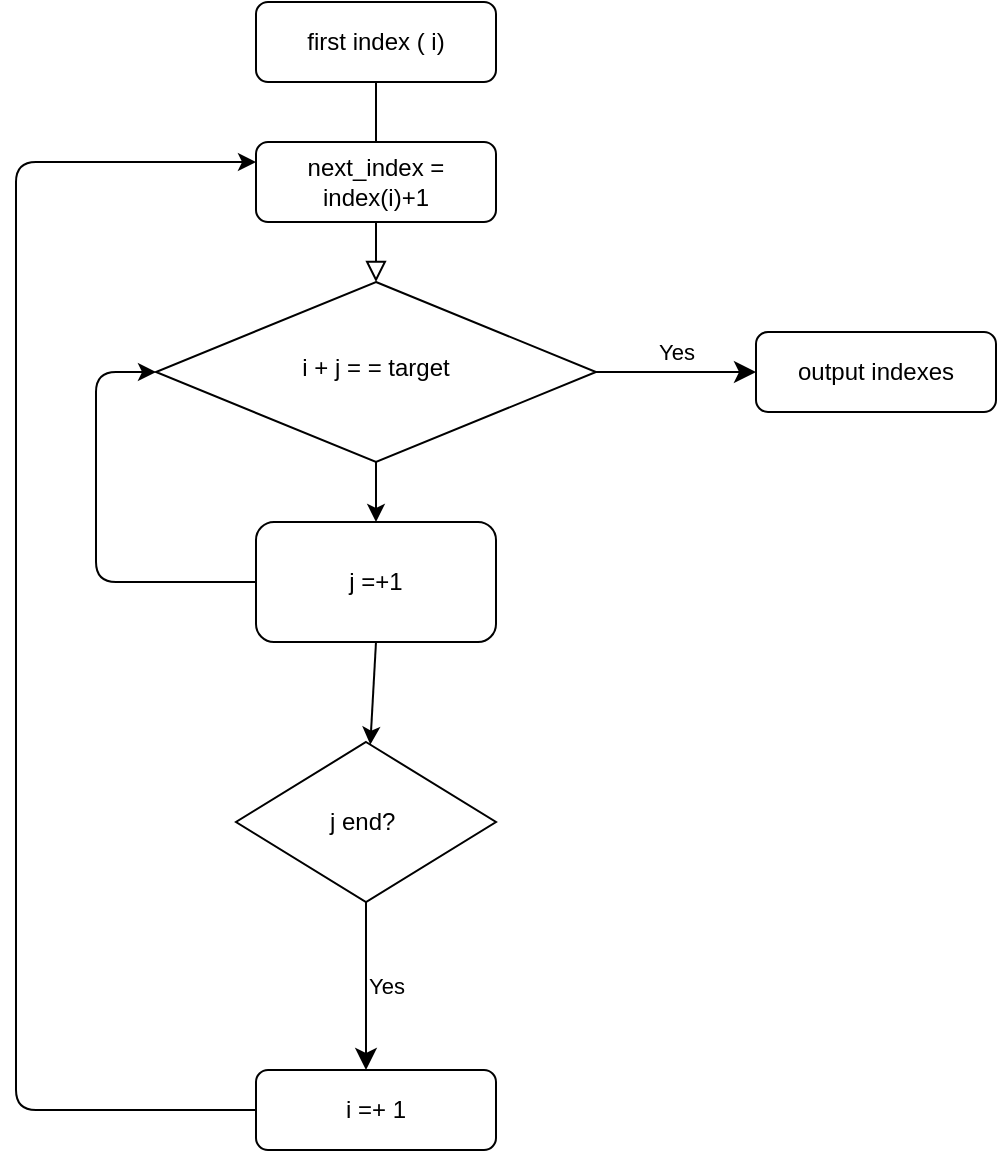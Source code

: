 <mxfile version="12.5.3" type="device"><diagram id="C5RBs43oDa-KdzZeNtuy" name="Page-1"><mxGraphModel dx="603" dy="749" grid="1" gridSize="10" guides="1" tooltips="1" connect="1" arrows="1" fold="1" page="1" pageScale="1" pageWidth="827" pageHeight="1169" math="0" shadow="0"><root><mxCell id="WIyWlLk6GJQsqaUBKTNV-0"/><mxCell id="WIyWlLk6GJQsqaUBKTNV-1" parent="WIyWlLk6GJQsqaUBKTNV-0"/><mxCell id="WIyWlLk6GJQsqaUBKTNV-2" value="" style="rounded=0;html=1;jettySize=auto;orthogonalLoop=1;fontSize=11;endArrow=block;endFill=0;endSize=8;strokeWidth=1;shadow=0;labelBackgroundColor=none;edgeStyle=orthogonalEdgeStyle;" parent="WIyWlLk6GJQsqaUBKTNV-1" source="WIyWlLk6GJQsqaUBKTNV-3" target="WIyWlLk6GJQsqaUBKTNV-6" edge="1"><mxGeometry relative="1" as="geometry"/></mxCell><mxCell id="WIyWlLk6GJQsqaUBKTNV-3" value="first index ( i)" style="rounded=1;whiteSpace=wrap;html=1;fontSize=12;glass=0;strokeWidth=1;shadow=0;" parent="WIyWlLk6GJQsqaUBKTNV-1" vertex="1"><mxGeometry x="160" y="30" width="120" height="40" as="geometry"/></mxCell><UserObject label="Yes" id="WIyWlLk6GJQsqaUBKTNV-5"><mxCell style="edgeStyle=orthogonalEdgeStyle;rounded=1;html=1;jettySize=auto;orthogonalLoop=1;fontSize=11;endArrow=classic;endFill=1;endSize=8;strokeWidth=1;shadow=0;labelBackgroundColor=none;strokeColor=#000000;" parent="WIyWlLk6GJQsqaUBKTNV-1" source="WIyWlLk6GJQsqaUBKTNV-6" target="WIyWlLk6GJQsqaUBKTNV-7" edge="1"><mxGeometry y="10" relative="1" as="geometry"><mxPoint as="offset"/></mxGeometry></mxCell></UserObject><mxCell id="WIyWlLk6GJQsqaUBKTNV-6" value="&lt;span style=&quot;white-space: normal&quot;&gt;i + j = =&amp;nbsp;target&lt;/span&gt;" style="rhombus;whiteSpace=wrap;html=1;shadow=0;fontFamily=Helvetica;fontSize=12;align=center;strokeWidth=1;spacing=6;spacingTop=-4;" parent="WIyWlLk6GJQsqaUBKTNV-1" vertex="1"><mxGeometry x="110" y="170" width="220" height="90" as="geometry"/></mxCell><mxCell id="WIyWlLk6GJQsqaUBKTNV-7" value="output indexes" style="rounded=1;whiteSpace=wrap;html=1;fontSize=12;glass=0;strokeWidth=1;shadow=0;" parent="WIyWlLk6GJQsqaUBKTNV-1" vertex="1"><mxGeometry x="410" y="195" width="120" height="40" as="geometry"/></mxCell><mxCell id="tt0qc6Clw6JXHHeZ7ZaH-0" value="" style="endArrow=classic;html=1;exitX=0;exitY=0.5;exitDx=0;exitDy=0;entryX=0;entryY=0.5;entryDx=0;entryDy=0;" parent="WIyWlLk6GJQsqaUBKTNV-1" source="tt0qc6Clw6JXHHeZ7ZaH-1" target="WIyWlLk6GJQsqaUBKTNV-6" edge="1"><mxGeometry width="50" height="50" relative="1" as="geometry"><mxPoint x="215" y="355" as="sourcePoint"/><mxPoint x="90" y="210" as="targetPoint"/><Array as="points"><mxPoint x="80" y="320"/><mxPoint x="80" y="215"/></Array></mxGeometry></mxCell><mxCell id="tt0qc6Clw6JXHHeZ7ZaH-1" value="j =+1" style="rounded=1;whiteSpace=wrap;html=1;" parent="WIyWlLk6GJQsqaUBKTNV-1" vertex="1"><mxGeometry x="160" y="290" width="120" height="60" as="geometry"/></mxCell><mxCell id="tt0qc6Clw6JXHHeZ7ZaH-5" value="" style="endArrow=classic;html=1;exitX=0.5;exitY=1;exitDx=0;exitDy=0;" parent="WIyWlLk6GJQsqaUBKTNV-1" source="WIyWlLk6GJQsqaUBKTNV-6" edge="1"><mxGeometry width="50" height="50" relative="1" as="geometry"><mxPoint x="140" y="690" as="sourcePoint"/><mxPoint x="220" y="290" as="targetPoint"/></mxGeometry></mxCell><mxCell id="sVxbWnN_G63gsA0yMi9V-2" value="j end?&amp;nbsp;" style="rhombus;whiteSpace=wrap;html=1;" parent="WIyWlLk6GJQsqaUBKTNV-1" vertex="1"><mxGeometry x="150" y="400" width="130" height="80" as="geometry"/></mxCell><UserObject label="Yes" id="sVxbWnN_G63gsA0yMi9V-3"><mxCell style="edgeStyle=orthogonalEdgeStyle;rounded=1;html=1;jettySize=auto;orthogonalLoop=1;fontSize=11;endArrow=classic;endFill=1;endSize=8;strokeWidth=1;shadow=0;labelBackgroundColor=none;strokeColor=#000000;exitX=0.5;exitY=1;exitDx=0;exitDy=0;" parent="WIyWlLk6GJQsqaUBKTNV-1" source="sVxbWnN_G63gsA0yMi9V-2" target="sVxbWnN_G63gsA0yMi9V-4" edge="1"><mxGeometry y="10" relative="1" as="geometry"><mxPoint as="offset"/><mxPoint x="290" y="440" as="sourcePoint"/><Array as="points"><mxPoint x="215" y="520"/><mxPoint x="215" y="520"/></Array></mxGeometry></mxCell></UserObject><mxCell id="sVxbWnN_G63gsA0yMi9V-4" value="i =+ 1" style="rounded=1;whiteSpace=wrap;html=1;fontSize=12;glass=0;strokeWidth=1;shadow=0;" parent="WIyWlLk6GJQsqaUBKTNV-1" vertex="1"><mxGeometry x="160" y="564" width="120" height="40" as="geometry"/></mxCell><mxCell id="sVxbWnN_G63gsA0yMi9V-6" value="" style="endArrow=classic;html=1;shadow=0;strokeColor=#000000;exitX=0;exitY=0.5;exitDx=0;exitDy=0;entryX=0;entryY=0.25;entryDx=0;entryDy=0;" parent="WIyWlLk6GJQsqaUBKTNV-1" source="sVxbWnN_G63gsA0yMi9V-4" target="sVxbWnN_G63gsA0yMi9V-9" edge="1"><mxGeometry width="50" height="50" relative="1" as="geometry"><mxPoint x="150" y="590" as="sourcePoint"/><mxPoint x="100" y="210" as="targetPoint"/><Array as="points"><mxPoint x="40" y="584"/><mxPoint x="40" y="215"/><mxPoint x="40" y="110"/></Array></mxGeometry></mxCell><mxCell id="sVxbWnN_G63gsA0yMi9V-7" value="" style="endArrow=classic;html=1;shadow=0;strokeColor=#000000;exitX=0.5;exitY=1;exitDx=0;exitDy=0;" parent="WIyWlLk6GJQsqaUBKTNV-1" source="tt0qc6Clw6JXHHeZ7ZaH-1" target="sVxbWnN_G63gsA0yMi9V-2" edge="1"><mxGeometry width="50" height="50" relative="1" as="geometry"><mxPoint x="30" y="680" as="sourcePoint"/><mxPoint x="80" y="630" as="targetPoint"/></mxGeometry></mxCell><mxCell id="sVxbWnN_G63gsA0yMi9V-9" value="next_index = index(i)+1" style="rounded=1;whiteSpace=wrap;html=1;fontSize=12;glass=0;strokeWidth=1;shadow=0;" parent="WIyWlLk6GJQsqaUBKTNV-1" vertex="1"><mxGeometry x="160" y="100" width="120" height="40" as="geometry"/></mxCell></root></mxGraphModel></diagram></mxfile>